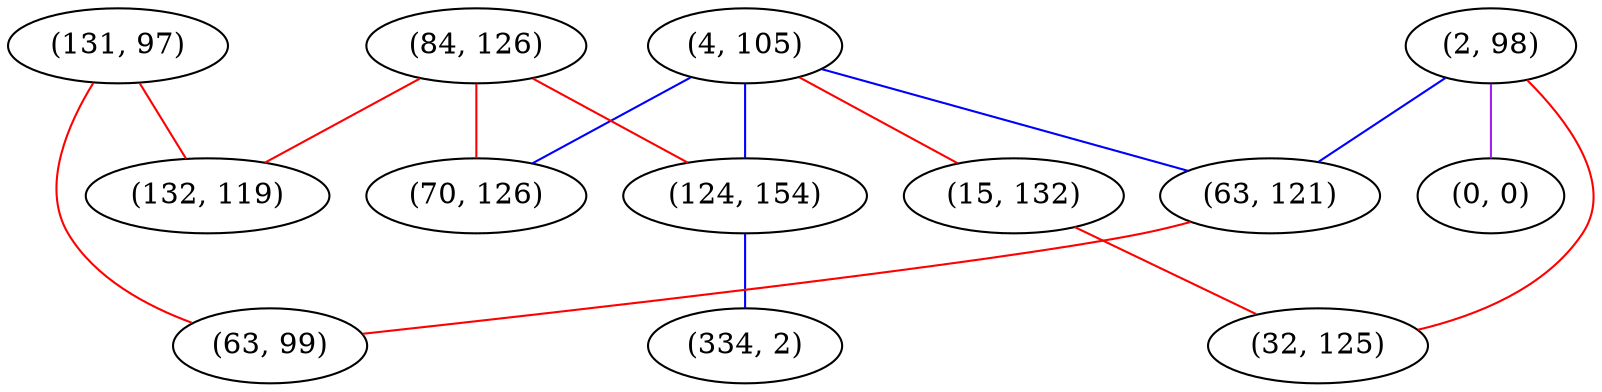 graph "" {
"(131, 97)";
"(4, 105)";
"(2, 98)";
"(84, 126)";
"(0, 0)";
"(70, 126)";
"(132, 119)";
"(124, 154)";
"(63, 121)";
"(15, 132)";
"(63, 99)";
"(334, 2)";
"(32, 125)";
"(131, 97)" -- "(63, 99)"  [color=red, key=0, weight=1];
"(131, 97)" -- "(132, 119)"  [color=red, key=0, weight=1];
"(4, 105)" -- "(15, 132)"  [color=red, key=0, weight=1];
"(4, 105)" -- "(124, 154)"  [color=blue, key=0, weight=3];
"(4, 105)" -- "(70, 126)"  [color=blue, key=0, weight=3];
"(4, 105)" -- "(63, 121)"  [color=blue, key=0, weight=3];
"(2, 98)" -- "(0, 0)"  [color=purple, key=0, weight=4];
"(2, 98)" -- "(32, 125)"  [color=red, key=0, weight=1];
"(2, 98)" -- "(63, 121)"  [color=blue, key=0, weight=3];
"(84, 126)" -- "(124, 154)"  [color=red, key=0, weight=1];
"(84, 126)" -- "(132, 119)"  [color=red, key=0, weight=1];
"(84, 126)" -- "(70, 126)"  [color=red, key=0, weight=1];
"(124, 154)" -- "(334, 2)"  [color=blue, key=0, weight=3];
"(63, 121)" -- "(63, 99)"  [color=red, key=0, weight=1];
"(15, 132)" -- "(32, 125)"  [color=red, key=0, weight=1];
}
